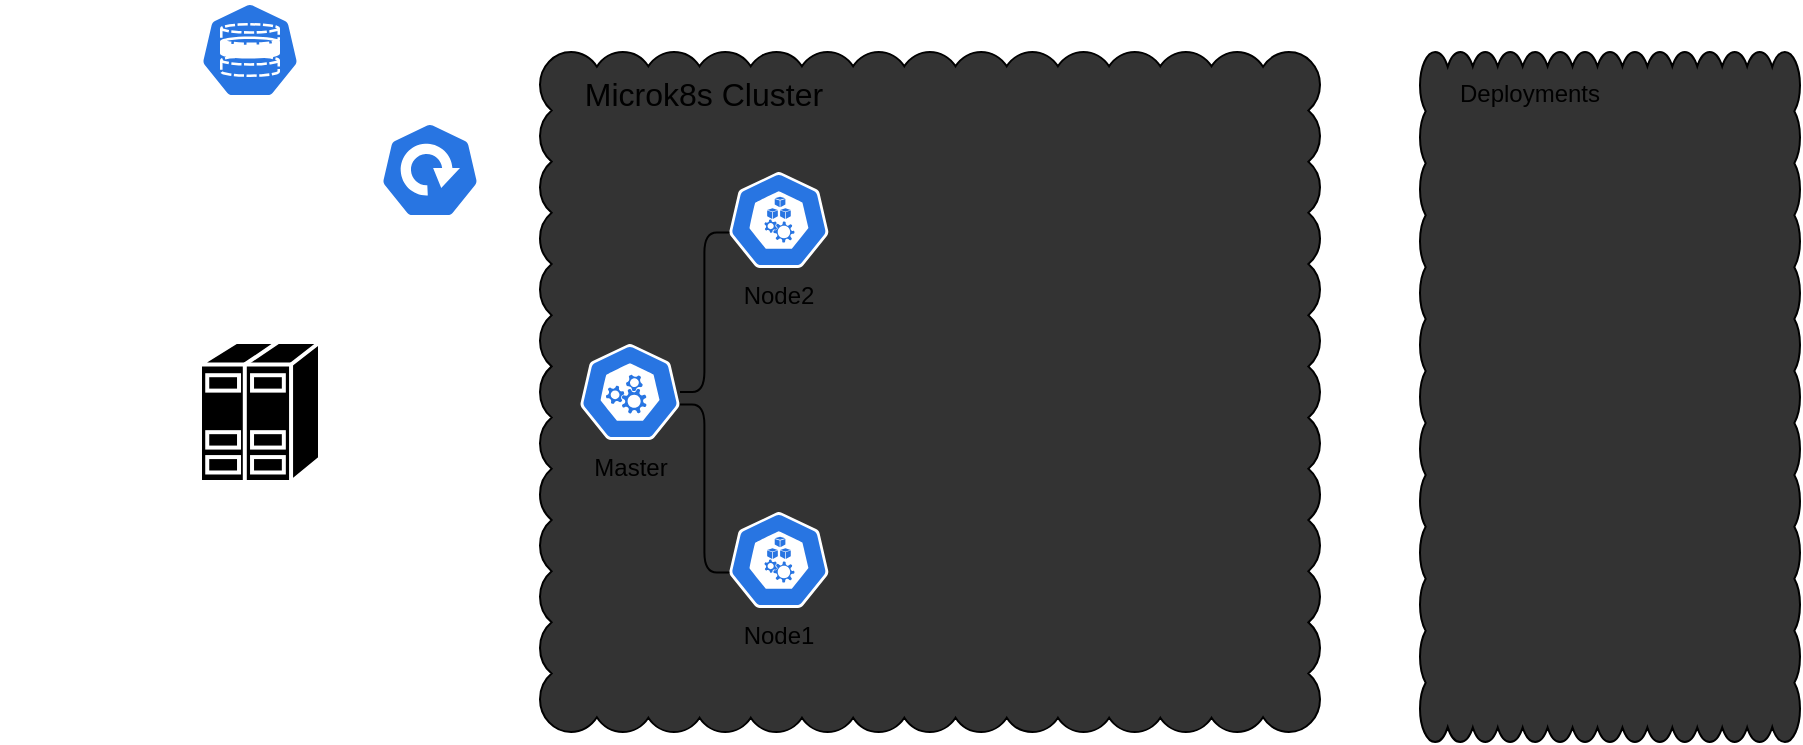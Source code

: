 <mxfile>
    <diagram id="D28KJxSVhj_hkbwYDPSh" name="Page-1">
        <mxGraphModel dx="393" dy="426" grid="1" gridSize="10" guides="1" tooltips="1" connect="1" arrows="1" fold="1" page="1" pageScale="1" pageWidth="850" pageHeight="1100" math="0" shadow="0">
            <root>
                <mxCell id="0"/>
                <mxCell id="1" parent="0"/>
                <mxCell id="4" value="" style="sketch=0;html=1;dashed=0;whitespace=wrap;fillColor=#2875E2;strokeColor=#ffffff;points=[[0.005,0.63,0],[0.1,0.2,0],[0.9,0.2,0],[0.5,0,0],[0.995,0.63,0],[0.72,0.99,0],[0.5,1,0],[0.28,0.99,0]];verticalLabelPosition=bottom;align=center;verticalAlign=top;shape=mxgraph.kubernetes.icon;prIcon=sc" parent="1" vertex="1">
                    <mxGeometry x="200" y="100" width="50" height="48" as="geometry"/>
                </mxCell>
                <mxCell id="5" value="" style="sketch=0;html=1;dashed=0;whitespace=wrap;fillColor=#2875E2;strokeColor=#ffffff;points=[[0.005,0.63,0],[0.1,0.2,0],[0.9,0.2,0],[0.5,0,0],[0.995,0.63,0],[0.72,0.99,0],[0.5,1,0],[0.28,0.99,0]];verticalLabelPosition=bottom;align=center;verticalAlign=top;shape=mxgraph.kubernetes.icon;prIcon=deploy" parent="1" vertex="1">
                    <mxGeometry x="290" y="160" width="50" height="48" as="geometry"/>
                </mxCell>
                <mxCell id="11" value="" style="shape=mxgraph.cisco.servers.standard_host;sketch=0;html=1;pointerEvents=1;dashed=0;fillColor=#000000;strokeColor=#ffffff;strokeWidth=2;verticalLabelPosition=bottom;verticalAlign=top;align=center;outlineConnect=0;" parent="1" vertex="1">
                    <mxGeometry x="200" y="270" width="60" height="70" as="geometry"/>
                </mxCell>
                <mxCell id="12" value="" style="sketch=0;pointerEvents=1;shadow=0;dashed=0;html=1;strokeColor=none;fillColor=#FFFFFF;aspect=fixed;labelPosition=center;verticalLabelPosition=bottom;verticalAlign=top;align=center;outlineConnect=0;shape=mxgraph.vvd.disk;" parent="1" vertex="1">
                    <mxGeometry x="100" y="270" width="35" height="50" as="geometry"/>
                </mxCell>
                <mxCell id="26" value="" style="group" parent="1" vertex="1" connectable="0">
                    <mxGeometry x="370" y="125" width="390" height="340" as="geometry"/>
                </mxCell>
                <mxCell id="25" value="" style="whiteSpace=wrap;html=1;shape=mxgraph.basic.cloud_rect;fillColor=#333333;movable=1;resizable=1;rotatable=1;deletable=1;editable=1;connectable=1;" parent="26" vertex="1">
                    <mxGeometry width="390" height="340" as="geometry"/>
                </mxCell>
                <mxCell id="24" value="&lt;font style=&quot;font-size: 16px;&quot;&gt;Microk8s Cluster&lt;/font&gt;" style="text;html=1;strokeColor=none;fillColor=none;align=center;verticalAlign=middle;whiteSpace=wrap;rounded=0;movable=1;resizable=1;rotatable=1;deletable=1;editable=1;connectable=1;fontSize=16;" parent="26" vertex="1">
                    <mxGeometry x="10" y="3.579" width="144.444" height="35.789" as="geometry"/>
                </mxCell>
                <mxCell id="3" value="Node1" style="sketch=0;html=1;dashed=0;whitespace=wrap;fillColor=#2875E2;strokeColor=#ffffff;points=[[0.005,0.63,0],[0.1,0.2,0],[0.9,0.2,0],[0.5,0,0],[0.995,0.63,0],[0.72,0.99,0],[0.5,1,0],[0.28,0.99,0]];verticalLabelPosition=bottom;align=center;verticalAlign=top;shape=mxgraph.kubernetes.icon;prIcon=node" parent="26" vertex="1">
                    <mxGeometry x="94.44" y="230" width="50" height="48" as="geometry"/>
                </mxCell>
                <mxCell id="27" value="Node2" style="sketch=0;html=1;dashed=0;whitespace=wrap;fillColor=#2875E2;strokeColor=#ffffff;points=[[0.005,0.63,0],[0.1,0.2,0],[0.9,0.2,0],[0.5,0,0],[0.995,0.63,0],[0.72,0.99,0],[0.5,1,0],[0.28,0.99,0]];verticalLabelPosition=bottom;align=center;verticalAlign=top;shape=mxgraph.kubernetes.icon;prIcon=node" parent="26" vertex="1">
                    <mxGeometry x="94.44" y="60" width="50" height="48" as="geometry"/>
                </mxCell>
                <mxCell id="38" style="edgeStyle=orthogonalEdgeStyle;html=1;entryX=0.005;entryY=0.63;entryDx=0;entryDy=0;entryPerimeter=0;fontSize=16;startArrow=none;startFill=0;endArrow=none;endFill=0;" parent="26" source="2" target="27" edge="1">
                    <mxGeometry relative="1" as="geometry"/>
                </mxCell>
                <mxCell id="39" style="edgeStyle=orthogonalEdgeStyle;html=1;exitX=0.995;exitY=0.63;exitDx=0;exitDy=0;exitPerimeter=0;entryX=0.005;entryY=0.63;entryDx=0;entryDy=0;entryPerimeter=0;fontSize=16;startArrow=none;startFill=0;endArrow=none;endFill=0;" parent="26" source="2" target="3" edge="1">
                    <mxGeometry relative="1" as="geometry"/>
                </mxCell>
                <mxCell id="2" value="Master" style="sketch=0;html=1;dashed=0;whitespace=wrap;fillColor=#2875E2;strokeColor=#ffffff;points=[[0.005,0.63,0],[0.1,0.2,0],[0.9,0.2,0],[0.5,0,0],[0.995,0.63,0],[0.72,0.99,0],[0.5,1,0],[0.28,0.99,0]];verticalLabelPosition=bottom;align=center;verticalAlign=top;shape=mxgraph.kubernetes.icon;prIcon=master" parent="26" vertex="1">
                    <mxGeometry x="20" y="146" width="50" height="48" as="geometry"/>
                </mxCell>
                <mxCell id="29" value="" style="whiteSpace=wrap;html=1;shape=mxgraph.basic.cloud_rect;fillColor=#333333;movable=1;resizable=1;rotatable=1;deletable=1;editable=1;connectable=1;" parent="1" vertex="1">
                    <mxGeometry x="810" y="125" width="190" height="345" as="geometry"/>
                </mxCell>
                <mxCell id="32" value="Deployments" style="text;html=1;strokeColor=none;fillColor=none;align=center;verticalAlign=middle;whiteSpace=wrap;rounded=0;movable=1;resizable=1;rotatable=1;deletable=1;editable=1;connectable=1;" parent="1" vertex="1">
                    <mxGeometry x="820" y="133.97" width="90" height="25" as="geometry"/>
                </mxCell>
                <mxCell id="40" value="" style="shape=image;verticalLabelPosition=bottom;labelBackgroundColor=default;verticalAlign=top;aspect=fixed;imageAspect=0;image=https://static-00.iconduck.com/assets.00/plex-new-icon-2048x2048-6fbtai37.png;" vertex="1" parent="1">
                    <mxGeometry x="850" y="180" width="50" height="50" as="geometry"/>
                </mxCell>
            </root>
        </mxGraphModel>
    </diagram>
</mxfile>